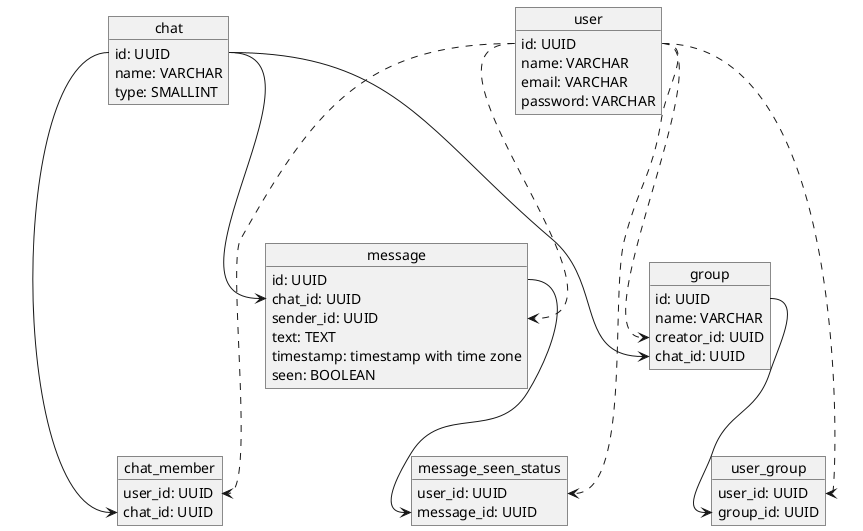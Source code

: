 @startuml
'https://plantuml.com/object-diagram

object user {
    id: UUID
    name: VARCHAR
    email: VARCHAR
    password: VARCHAR
}
object chat {
    id: UUID
    name: VARCHAR
    type: SMALLINT
}
object chat_member {
    user_id: UUID
    chat_id: UUID
}
user::id ...> chat_member::user_id
chat::id ----> chat_member::chat_id

object group {
    id: UUID
    name: VARCHAR
    creator_id: UUID
    chat_id: UUID
}
user::id ...> group::creator_id
chat::id ---> group::chat_id

object user_group {
    user_id: UUID
    group_id: UUID
}
user::id ...> user_group::user_id
group::id --> user_group::group_id

object message {
    id: UUID
    chat_id: UUID
    sender_id: UUID
    text: TEXT
    timestamp: timestamp with time zone
    seen: BOOLEAN
}
user::id ...> message::sender_id
chat::id --> message::chat_id

object message_seen_status {
    user_id: UUID
    message_id: UUID
}
user::id ...> message_seen_status::user_id
message::id --> message_seen_status::message_id

@enduml
